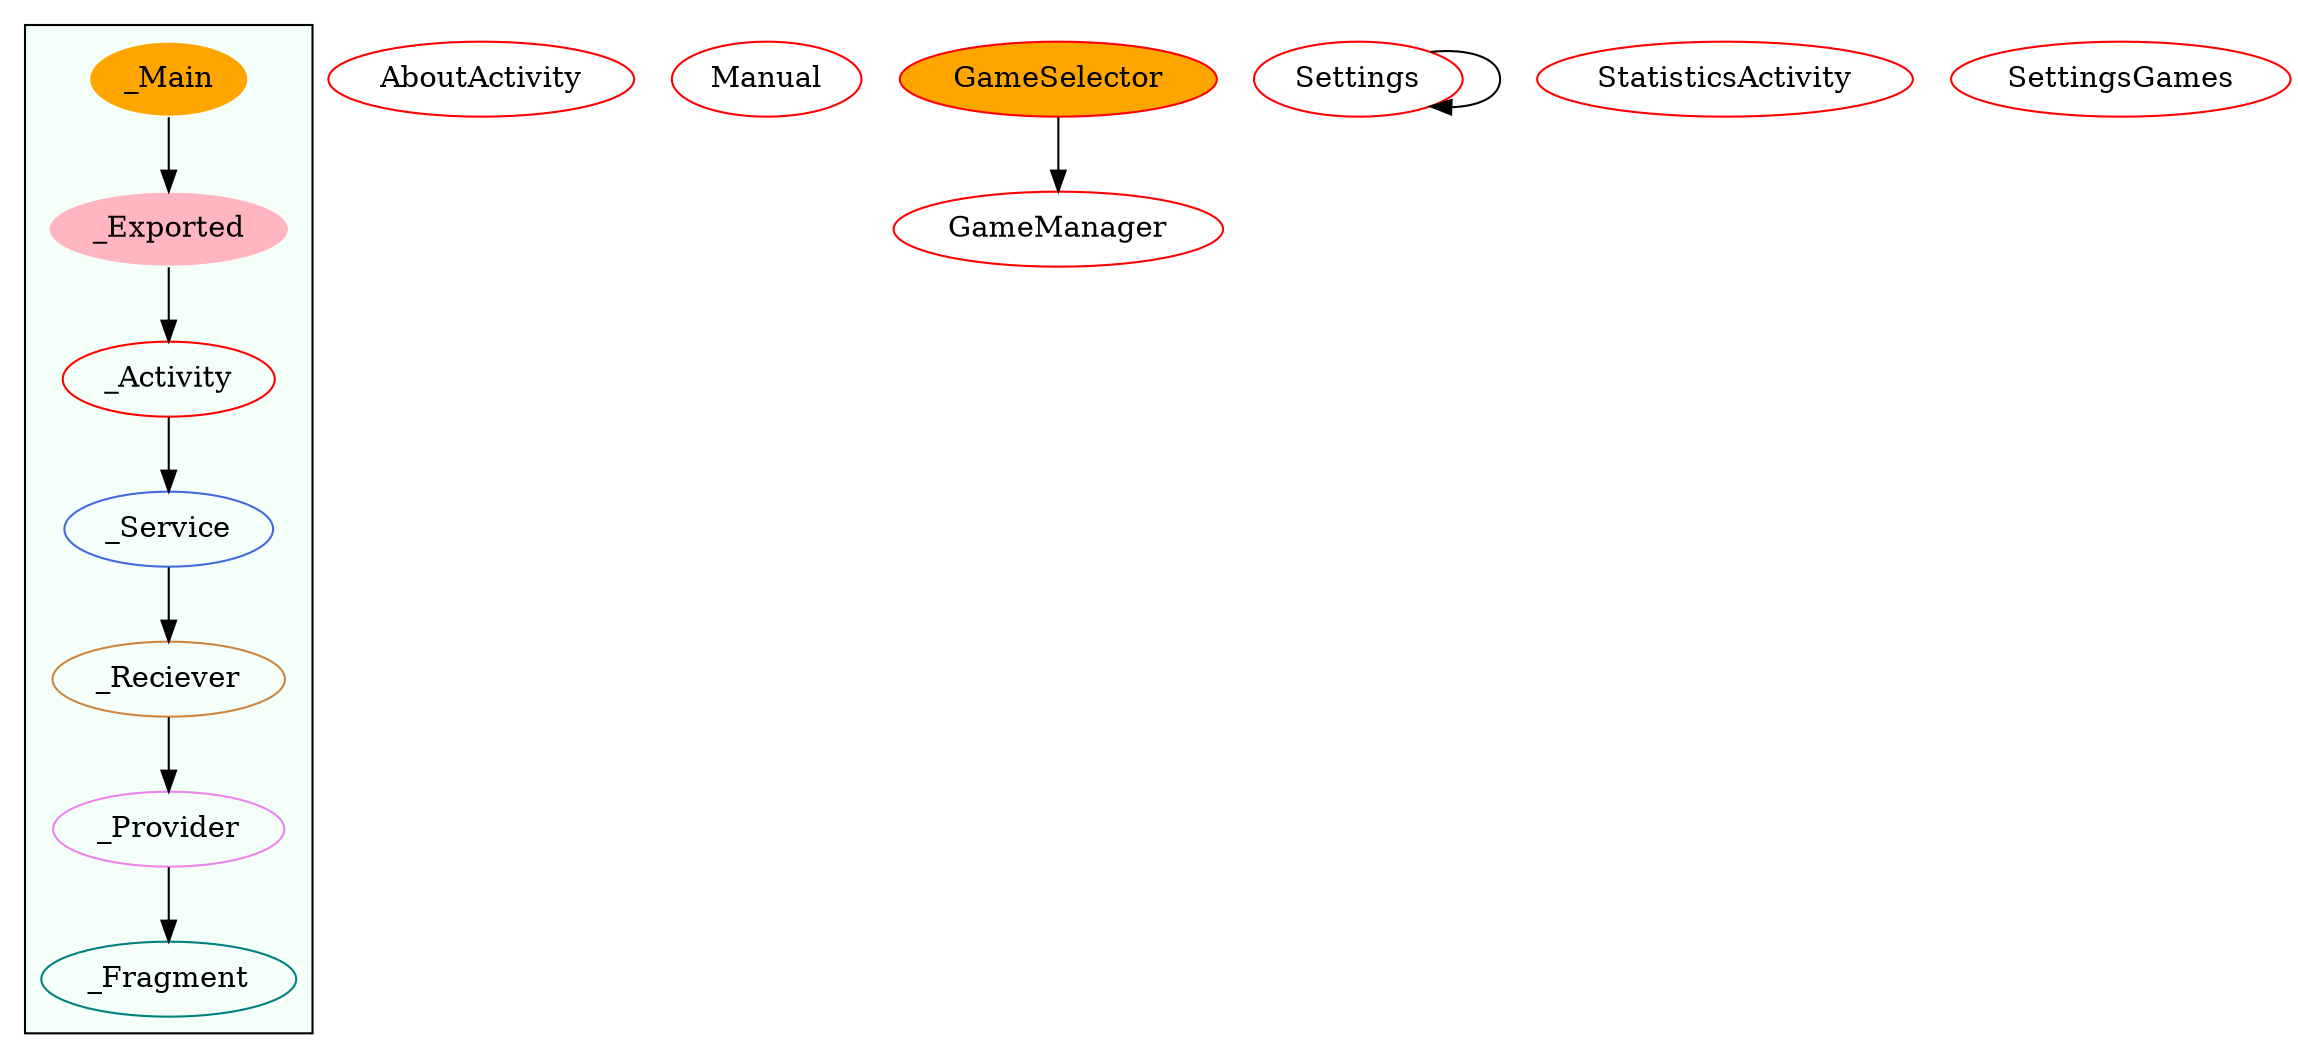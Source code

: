 digraph G {
subgraph cluster_legend{ 
bgcolor=mintcream;
_Activity[color = red];
_Service[color = royalblue];
_Provider[color = violet];
_Reciever[color = peru];
_Fragment[color = teal];
_Main[style=filled, fillcolor=orange, color = mintcream];
_Exported[style=filled, fillcolor=lightpink, color = mintcream];
_Main -> _Exported -> _Activity -> _Service -> _Reciever -> _Provider -> _Fragment; 
}
AboutActivity[color = red];
Manual[color = red];
GameSelector[style=filled, fillcolor=orange, color = red];
Settings[color = red];
StatisticsActivity[color = red];
GameManager[color = red];
SettingsGames[color = red];
GameSelector->GameManager;
Settings->Settings;
}

